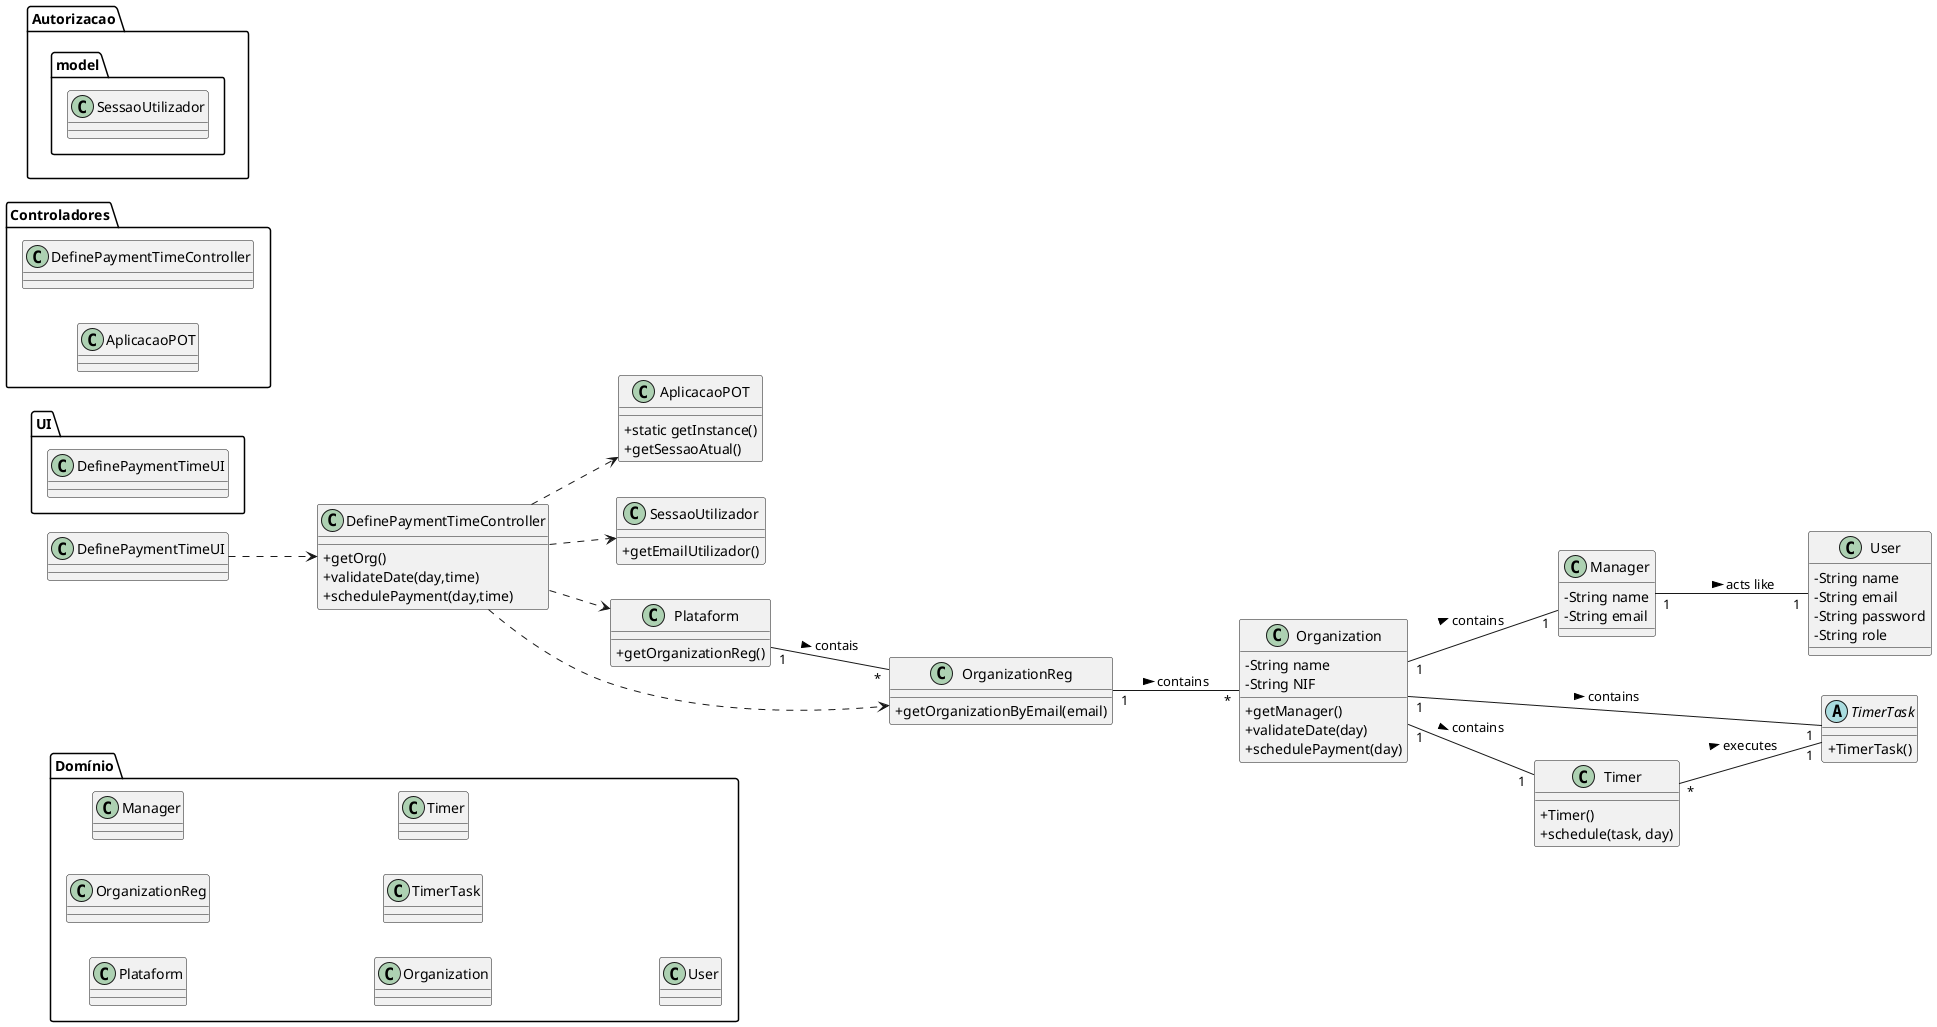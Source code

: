 @startuml
skinparam classAttributeIconSize 0
left to right direction

package UI <<Folder>> {
  class DefinePaymentTimeUI
}

package Controladores <<Folder>> {
  class DefinePaymentTimeController
  class AplicacaoPOT
}

package Autorizacao.model <<Folder>>{
class SessaoUtilizador
}


package Domínio <<Folder>> {
class Plataform
class OrganizationReg
class Manager
class Organization
class  TimerTask
class Timer
class User
}

class DefinePaymentTimeUI {
}

class DefinePaymentTimeController {
  +getOrg()
  +validateDate(day,time)
  +schedulePayment(day,time)
}

class AplicacaoPOT{
  +static getInstance()
  +getSessaoAtual()
}

class SessaoUtilizador{
  +getEmailUtilizador()
}

class Plataform {
  +getOrganizationReg()
}

class OrganizationReg {
  +getOrganizationByEmail(email)
}

class Manager {
  -String name
  -String email
}

class User{
-String name
-String email
-String password
-String role
}

class Organization {
  -String name
-String NIF
  +getManager()
  +validateDate(day)
  +schedulePayment(day)
}

abstract TimerTask {
  +TimerTask()
}

class Timer {
  +Timer()
  +schedule(task, day)
  }

DefinePaymentTimeUI ..> DefinePaymentTimeController

DefinePaymentTimeController ..> Plataform
DefinePaymentTimeController ..> OrganizationReg
DefinePaymentTimeController ..> SessaoUtilizador
DefinePaymentTimeController ..> AplicacaoPOT

Plataform "1" -- "*" OrganizationReg : contais >

OrganizationReg "1" --  "*" Organization : contains >

Organization "1" -- "1" Manager : contains >
Organization "1" -- "1" TimerTask : contains >
Organization "1" -- "1" Timer : contains >

Timer "*" -- "1" TimerTask : executes >

Manager "1" -- "1" User : acts like >

@enduml
